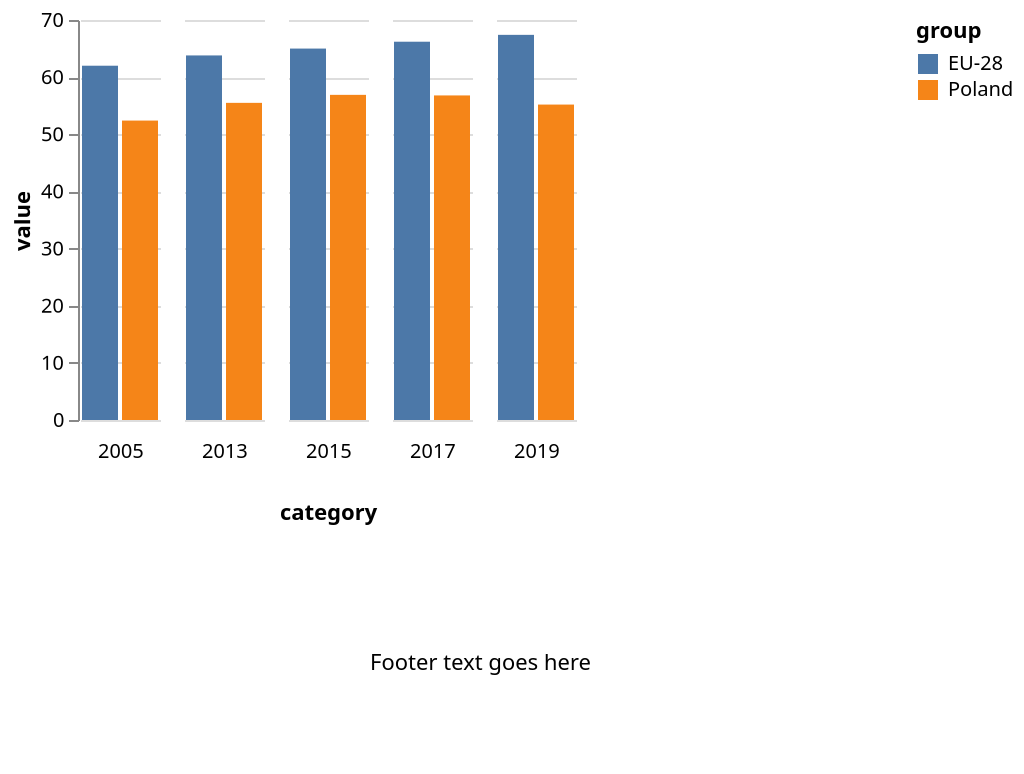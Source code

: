 {
  "$schema": "https://vega.github.io/schema/vega-lite/v5.json",
  "config": {
    "view": {
      "stroke": "transparent",
      "continuousWidth": 400
    },
    "facet": {
      "spacing": 10
    }
  },
  "vconcat": [
    {
      "data": {
        "values": [
          {
            "category": "2005",
            "group": "Poland",
            "value": 52.4
          },
          {
            "category": "2013",
            "group": "Poland",
            "value": 55.5
          },
          {
            "category": "2015",
            "group": "Poland",
            "value": 56.9
          },
          {
            "category": "2017",
            "group": "Poland",
            "value": 56.8
          },
          {
            "category": "2019",
            "group": "Poland",
            "value": 55.2
          },
          {
            "category": "2005",
            "group": "EU-28",
            "value": 62.0
          },
          {
            "category": "2013",
            "group": "EU-28",
            "value": 63.8
          },
          {
            "category": "2015",
            "group": "EU-28",
            "value": 65.0
          },
          {
            "category": "2017",
            "group": "EU-28",
            "value": 66.2
          },
          {
            "category": "2019",
            "group": "EU-28",
            "value": 67.4
          }
        ]
      },
      "mark": "bar",
      "encoding": {
        "column": {
          "field": "category",
          "header": {
            "orient": "bottom"
          }
        },
        "y": {
          "field": "value",
          "type": "quantitative"
        },
        "x": {
          "field": "group",
          "axis": null
        },
        "color": {
          "field": "group"
        }
      },
      "config": {
        "view": {
          "stroke": "transparent"
        }
      },
      "facet": {
        "column": {
          "field": "Year",
          "type": "ordinal"
        }
      },
      "spec": {
        "mark": "bar",
        "encoding": {
          "y": {
            "field": "value",
            "type": "quantitative",
            "axis": {
              "title": "Index score (1 = full unequality, 100 = full equality)"
            }
          },
          "x": {
            "field": "Entity",
            "type": "ordinal"
          },
          "color": {
            "field": "Entity",
            "type": "nominal",
            "legend": null,
            "scale": {
              "scheme": "category10"
            }
          }
        }
      }
    },
    {
      "width": 400,
      "height": 100,
      "data": {
        "values": [
          {
            "text": "Footer text goes here"
          }
        ]
      },
      "mark": {
        "type": "text",
        "align": "center",
        "baseline": "middle",
        "opacity": 1
      },
      "encoding": {
        "text": {
          "field": "text",
          "type": "nominal"
        }
      }
    }
  ]
}
